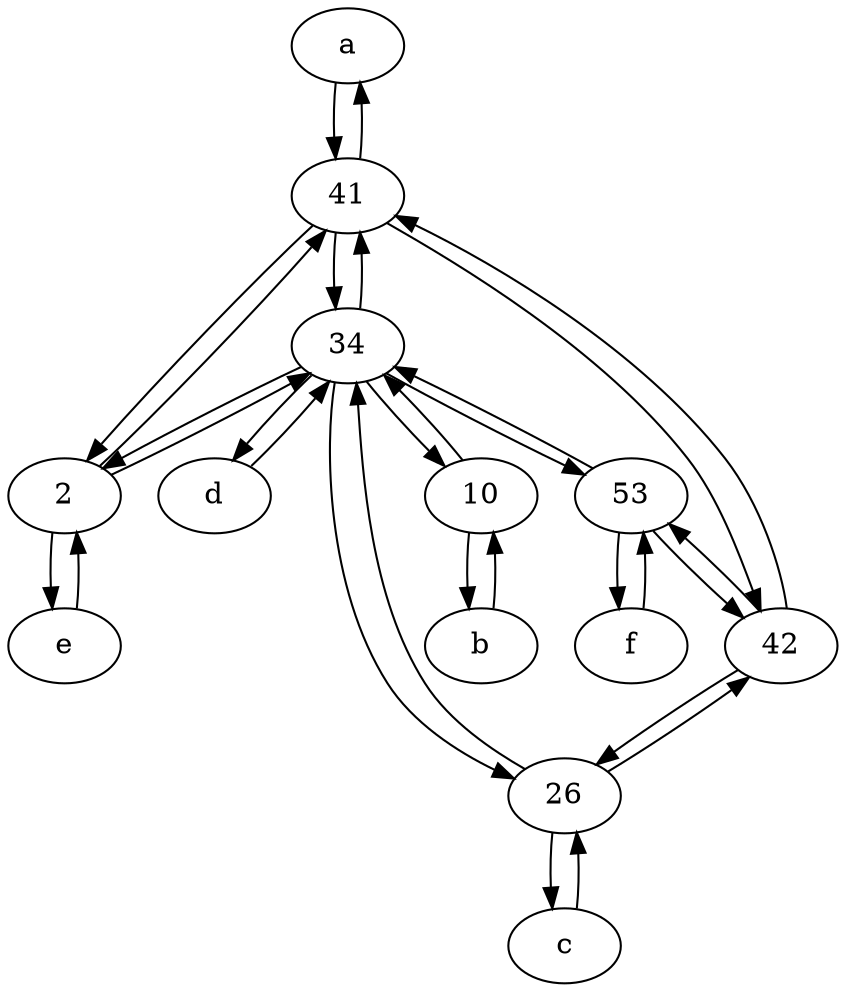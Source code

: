 digraph  {
	a [pos="40,10!"];
	d [pos="20,30!"];
	e [pos="30,50!"];
	c [pos="20,10!"];
	53;
	26;
	2;
	f [pos="15,45!"];
	10;
	42;
	34;
	41;
	b [pos="50,20!"];
	10 -> 34;
	26 -> c;
	34 -> 41;
	d -> 34;
	2 -> e;
	26 -> 42;
	53 -> 34;
	41 -> a;
	34 -> d;
	42 -> 26;
	41 -> 42;
	26 -> 34;
	2 -> 34;
	53 -> 42;
	42 -> 53;
	10 -> b;
	34 -> 53;
	41 -> 34;
	e -> 2;
	a -> 41;
	c -> 26;
	42 -> 41;
	b -> 10;
	34 -> 10;
	41 -> 2;
	f -> 53;
	34 -> 2;
	34 -> 26;
	2 -> 41;
	53 -> f;

	}